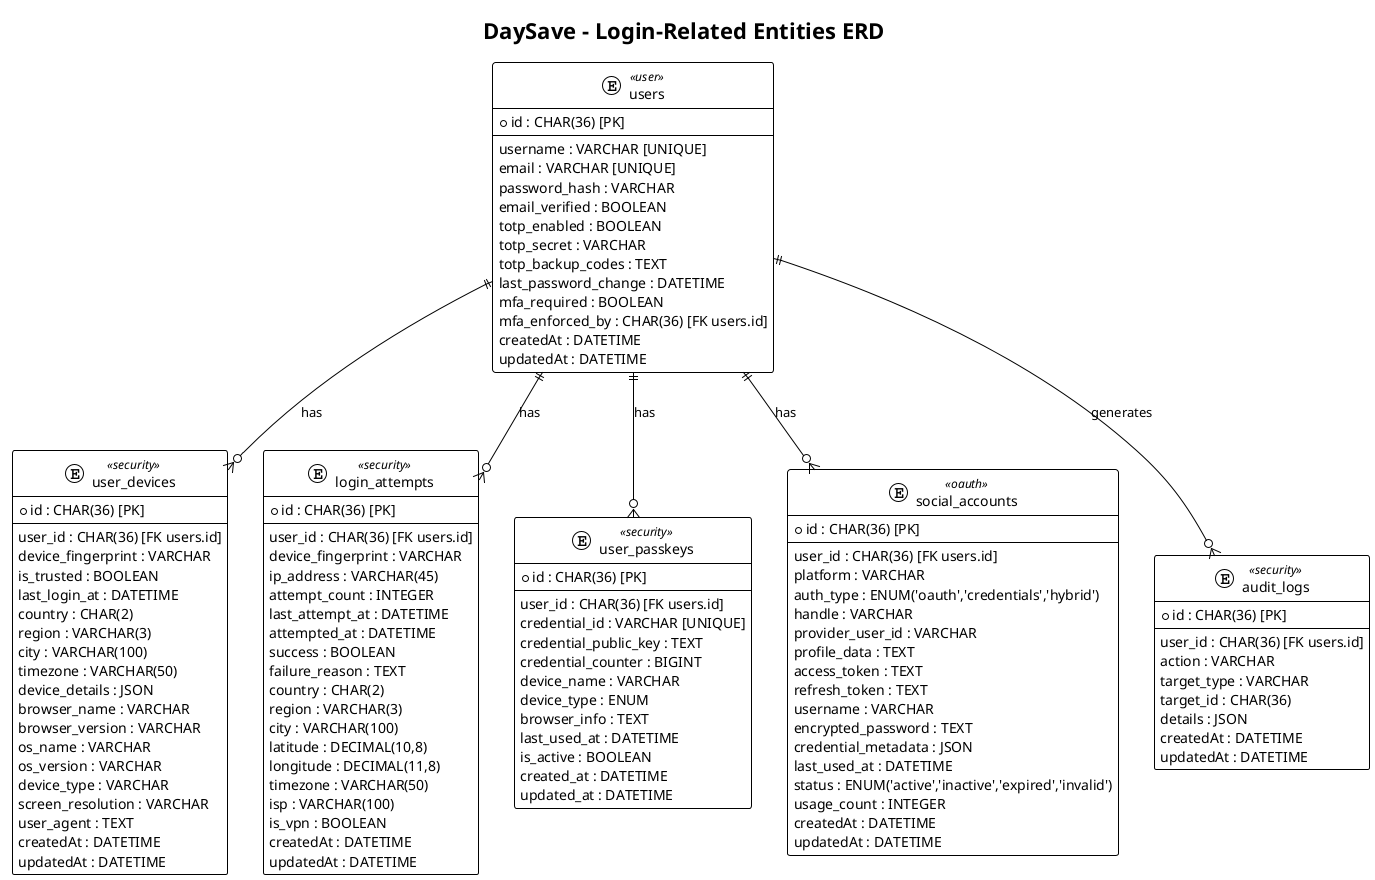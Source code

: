 @startuml DaySave_Login_Entities_ERD
!theme plain

skinparam entity {
  BackgroundColor<<user>> LightBlue
  BackgroundColor<<security>> LightGray
  BackgroundColor<<session>> Cyan
  BackgroundColor<<oauth>> Pink
}

title DaySave - Login-Related Entities ERD

entity users <<user>> {
  * id : CHAR(36) [PK]
  --
  username : VARCHAR [UNIQUE]
  email : VARCHAR [UNIQUE]
  password_hash : VARCHAR
  email_verified : BOOLEAN
  totp_enabled : BOOLEAN
  totp_secret : VARCHAR
  totp_backup_codes : TEXT
  last_password_change : DATETIME
  mfa_required : BOOLEAN
  mfa_enforced_by : CHAR(36) [FK users.id]
  createdAt : DATETIME
  updatedAt : DATETIME
}

entity user_devices <<security>> {
  * id : CHAR(36) [PK]
  --
  user_id : CHAR(36) [FK users.id]
  device_fingerprint : VARCHAR
  is_trusted : BOOLEAN
  last_login_at : DATETIME
  country : CHAR(2)
  region : VARCHAR(3)
  city : VARCHAR(100)
  timezone : VARCHAR(50)
  device_details : JSON
  browser_name : VARCHAR
  browser_version : VARCHAR
  os_name : VARCHAR
  os_version : VARCHAR
  device_type : VARCHAR
  screen_resolution : VARCHAR
  user_agent : TEXT
  createdAt : DATETIME
  updatedAt : DATETIME
}

entity login_attempts <<security>> {
  * id : CHAR(36) [PK]
  --
  user_id : CHAR(36) [FK users.id]
  device_fingerprint : VARCHAR
  ip_address : VARCHAR(45)
  attempt_count : INTEGER
  last_attempt_at : DATETIME
  attempted_at : DATETIME
  success : BOOLEAN
  failure_reason : TEXT
  country : CHAR(2)
  region : VARCHAR(3)
  city : VARCHAR(100)
  latitude : DECIMAL(10,8)
  longitude : DECIMAL(11,8)
  timezone : VARCHAR(50)
  isp : VARCHAR(100)
  is_vpn : BOOLEAN
  createdAt : DATETIME
  updatedAt : DATETIME
}

entity user_passkeys <<security>> {
  * id : CHAR(36) [PK]
  --
  user_id : CHAR(36) [FK users.id]
  credential_id : VARCHAR [UNIQUE]
  credential_public_key : TEXT
  credential_counter : BIGINT
  device_name : VARCHAR
  device_type : ENUM
  browser_info : TEXT
  last_used_at : DATETIME
  is_active : BOOLEAN
  created_at : DATETIME
  updated_at : DATETIME
}

entity social_accounts <<oauth>> {
  * id : CHAR(36) [PK]
  --
  user_id : CHAR(36) [FK users.id]
  platform : VARCHAR
  auth_type : ENUM('oauth','credentials','hybrid')
  handle : VARCHAR
  provider_user_id : VARCHAR
  profile_data : TEXT
  access_token : TEXT
  refresh_token : TEXT
  username : VARCHAR
  encrypted_password : TEXT
  credential_metadata : JSON
  last_used_at : DATETIME
  status : ENUM('active','inactive','expired','invalid')
  usage_count : INTEGER
  createdAt : DATETIME
  updatedAt : DATETIME
}

entity audit_logs <<security>> {
  * id : CHAR(36) [PK]
  --
  user_id : CHAR(36) [FK users.id]
  action : VARCHAR
  target_type : VARCHAR
  target_id : CHAR(36)
  details : JSON
  createdAt : DATETIME
  updatedAt : DATETIME
}

' Relationships (only login-related)
users ||--o{ user_devices : has
users ||--o{ login_attempts : has
users ||--o{ user_passkeys : has
users ||--o{ social_accounts : has
users ||--o{ audit_logs : generates

@enduml

